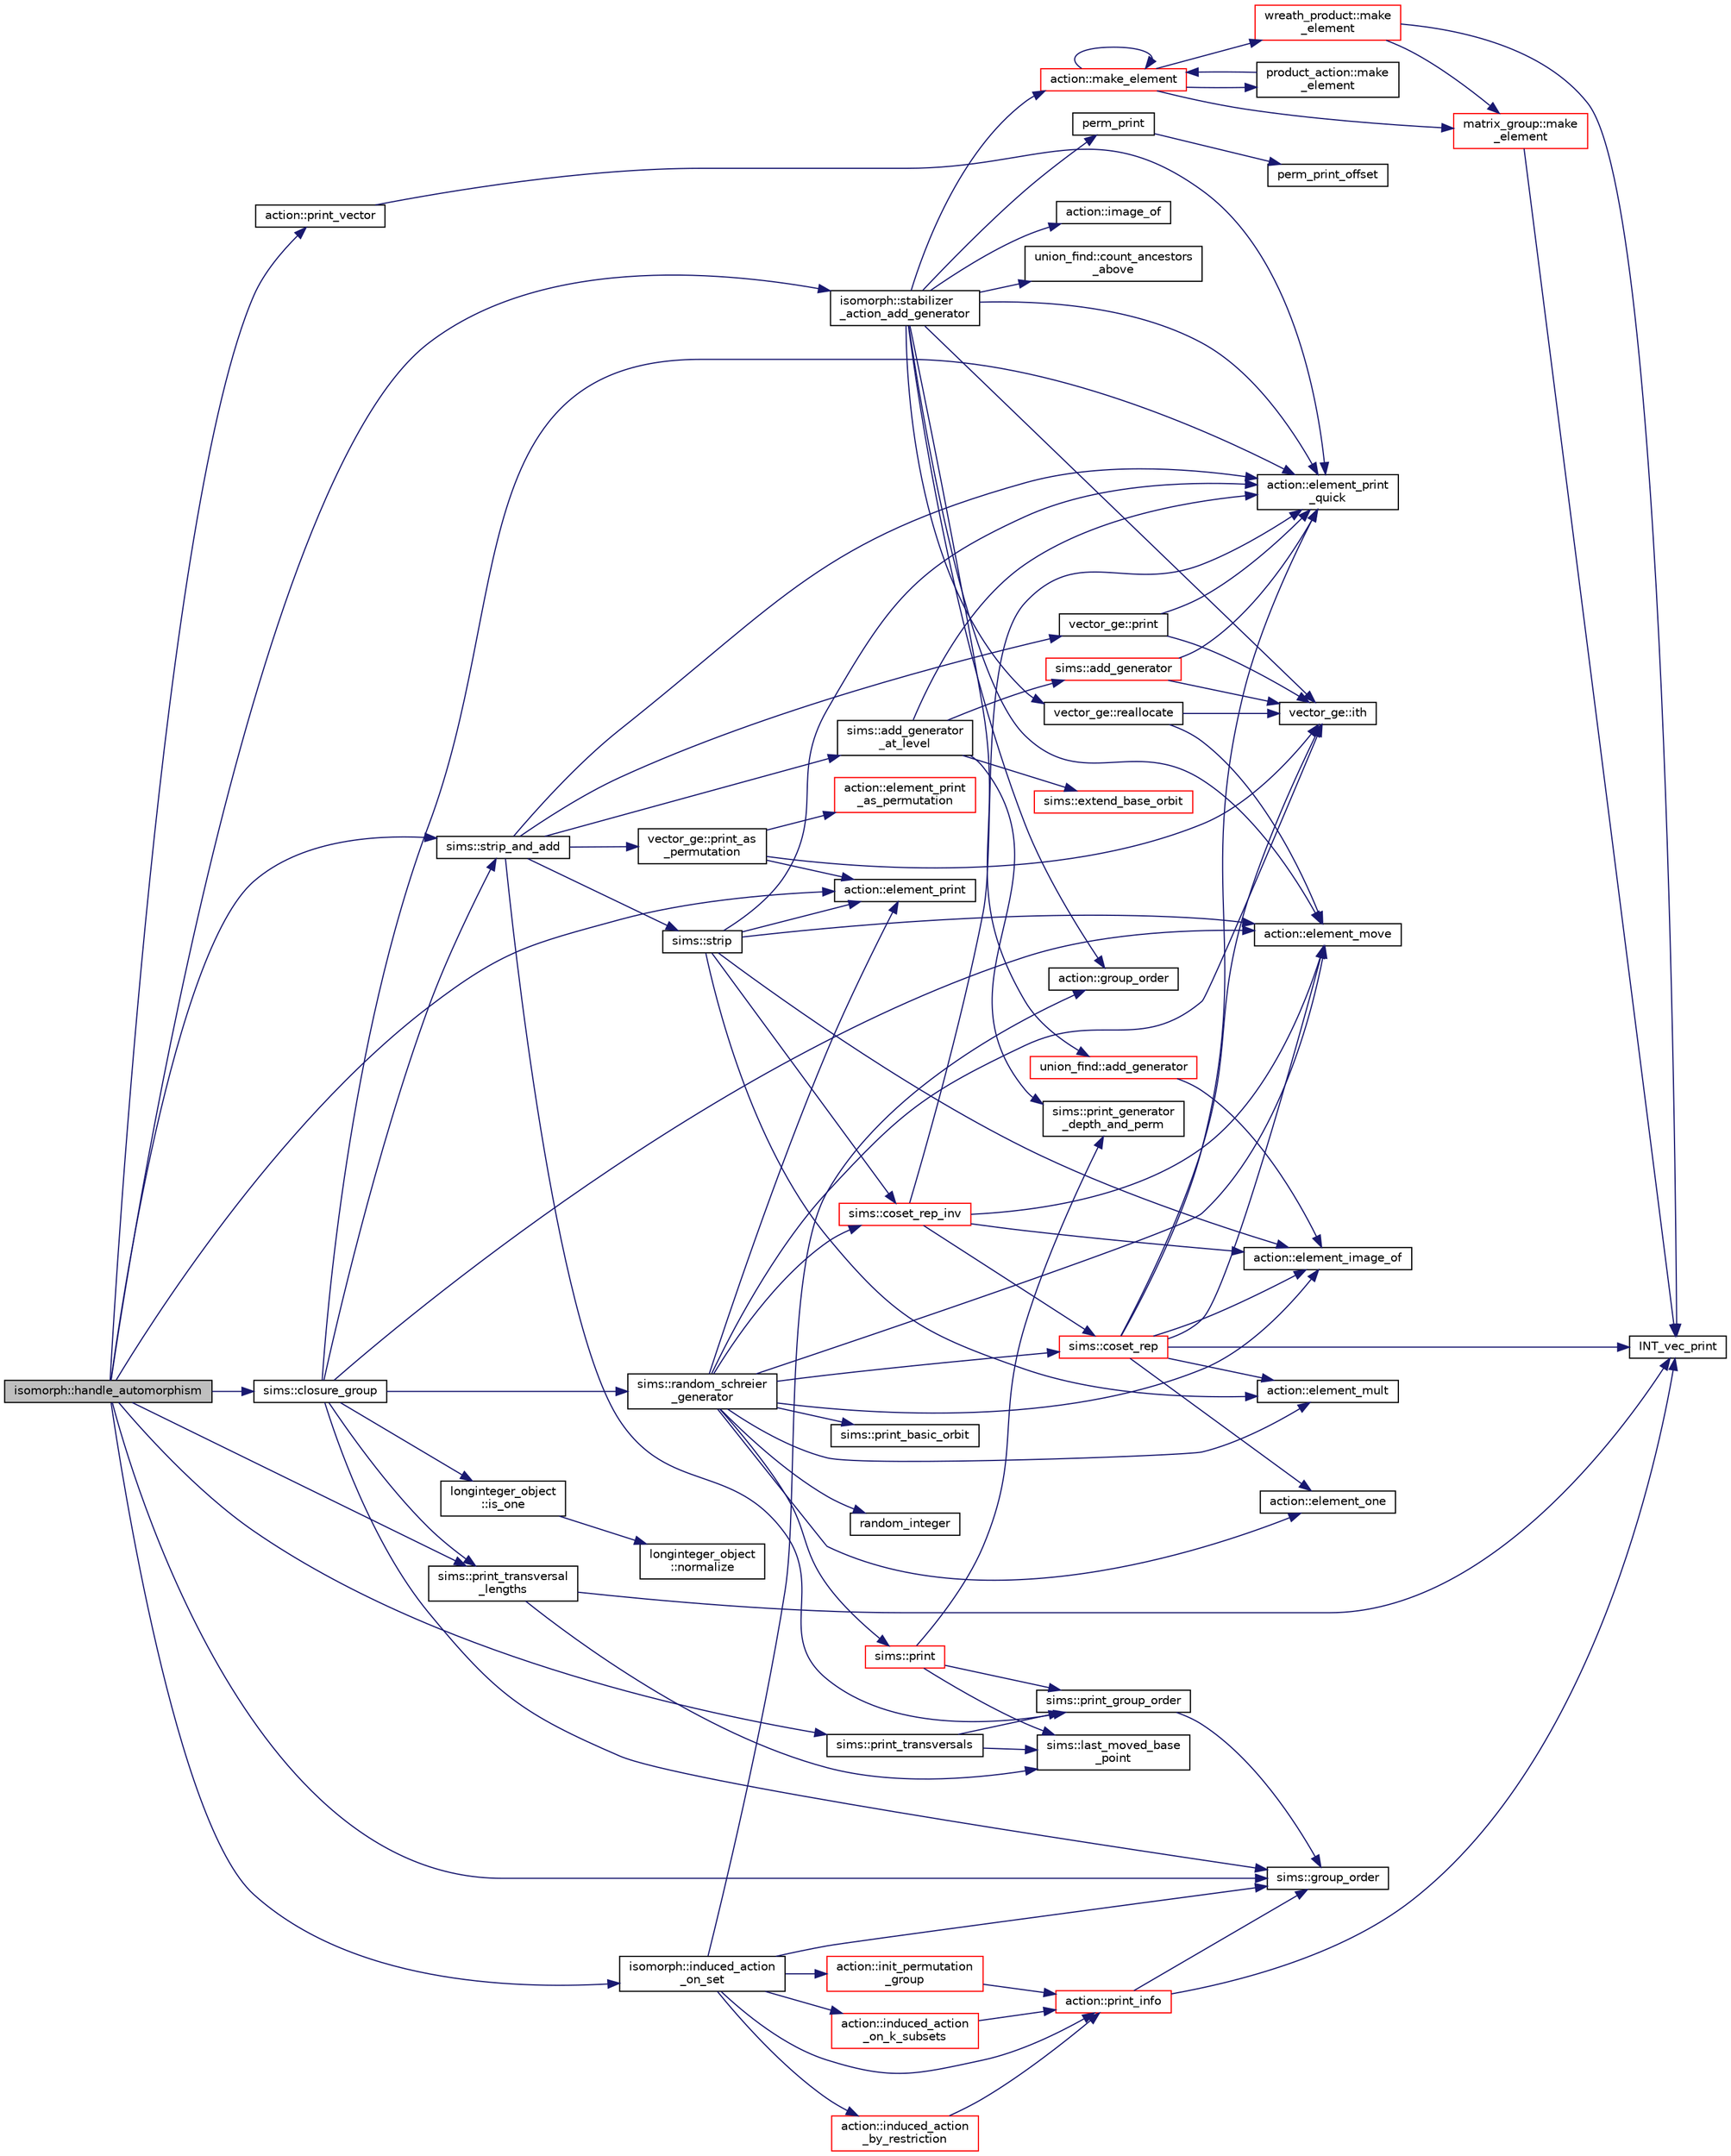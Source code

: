 digraph "isomorph::handle_automorphism"
{
  edge [fontname="Helvetica",fontsize="10",labelfontname="Helvetica",labelfontsize="10"];
  node [fontname="Helvetica",fontsize="10",shape=record];
  rankdir="LR";
  Node2781 [label="isomorph::handle_automorphism",height=0.2,width=0.4,color="black", fillcolor="grey75", style="filled", fontcolor="black"];
  Node2781 -> Node2782 [color="midnightblue",fontsize="10",style="solid",fontname="Helvetica"];
  Node2782 [label="action::element_print",height=0.2,width=0.4,color="black", fillcolor="white", style="filled",URL="$d2/d86/classaction.html#ae38c3ef3c1125213733d63c6fc3c40cd"];
  Node2781 -> Node2783 [color="midnightblue",fontsize="10",style="solid",fontname="Helvetica"];
  Node2783 [label="sims::group_order",height=0.2,width=0.4,color="black", fillcolor="white", style="filled",URL="$d9/df3/classsims.html#aa442445175656570fa35febbe790efad"];
  Node2781 -> Node2784 [color="midnightblue",fontsize="10",style="solid",fontname="Helvetica"];
  Node2784 [label="sims::strip_and_add",height=0.2,width=0.4,color="black", fillcolor="white", style="filled",URL="$d9/df3/classsims.html#a9b8596883351af7ca772a7b0866a4027"];
  Node2784 -> Node2785 [color="midnightblue",fontsize="10",style="solid",fontname="Helvetica"];
  Node2785 [label="sims::strip",height=0.2,width=0.4,color="black", fillcolor="white", style="filled",URL="$d9/df3/classsims.html#a4d902cab732ddf9f60788dda85b0a775"];
  Node2785 -> Node2786 [color="midnightblue",fontsize="10",style="solid",fontname="Helvetica"];
  Node2786 [label="action::element_print\l_quick",height=0.2,width=0.4,color="black", fillcolor="white", style="filled",URL="$d2/d86/classaction.html#a4844680cf6750396f76494a28655265b"];
  Node2785 -> Node2787 [color="midnightblue",fontsize="10",style="solid",fontname="Helvetica"];
  Node2787 [label="action::element_move",height=0.2,width=0.4,color="black", fillcolor="white", style="filled",URL="$d2/d86/classaction.html#a550947491bbb534d3d7951f50198a874"];
  Node2785 -> Node2788 [color="midnightblue",fontsize="10",style="solid",fontname="Helvetica"];
  Node2788 [label="action::element_image_of",height=0.2,width=0.4,color="black", fillcolor="white", style="filled",URL="$d2/d86/classaction.html#ae09559d4537a048fc860f8a74a31393d"];
  Node2785 -> Node2789 [color="midnightblue",fontsize="10",style="solid",fontname="Helvetica"];
  Node2789 [label="sims::coset_rep_inv",height=0.2,width=0.4,color="red", fillcolor="white", style="filled",URL="$d9/df3/classsims.html#a388f523d4ec997fce4e9ede924de99b9"];
  Node2789 -> Node2790 [color="midnightblue",fontsize="10",style="solid",fontname="Helvetica"];
  Node2790 [label="sims::coset_rep",height=0.2,width=0.4,color="red", fillcolor="white", style="filled",URL="$d9/df3/classsims.html#a3d669dba4d005cd2399388f27f44cd04"];
  Node2790 -> Node2793 [color="midnightblue",fontsize="10",style="solid",fontname="Helvetica"];
  Node2793 [label="INT_vec_print",height=0.2,width=0.4,color="black", fillcolor="white", style="filled",URL="$df/dbf/sajeeb_8_c.html#a79a5901af0b47dd0d694109543c027fe"];
  Node2790 -> Node2794 [color="midnightblue",fontsize="10",style="solid",fontname="Helvetica"];
  Node2794 [label="action::element_one",height=0.2,width=0.4,color="black", fillcolor="white", style="filled",URL="$d2/d86/classaction.html#a780a105daf04d6d1fe7e2f63b3c88e3b"];
  Node2790 -> Node2795 [color="midnightblue",fontsize="10",style="solid",fontname="Helvetica"];
  Node2795 [label="vector_ge::ith",height=0.2,width=0.4,color="black", fillcolor="white", style="filled",URL="$d4/d6e/classvector__ge.html#a1ff002e8b746a9beb119d57dcd4a15ff"];
  Node2790 -> Node2786 [color="midnightblue",fontsize="10",style="solid",fontname="Helvetica"];
  Node2790 -> Node2796 [color="midnightblue",fontsize="10",style="solid",fontname="Helvetica"];
  Node2796 [label="action::element_mult",height=0.2,width=0.4,color="black", fillcolor="white", style="filled",URL="$d2/d86/classaction.html#ae9e36b2cae1f0f7bd7144097fa9a34b3"];
  Node2790 -> Node2787 [color="midnightblue",fontsize="10",style="solid",fontname="Helvetica"];
  Node2790 -> Node2788 [color="midnightblue",fontsize="10",style="solid",fontname="Helvetica"];
  Node2789 -> Node2786 [color="midnightblue",fontsize="10",style="solid",fontname="Helvetica"];
  Node2789 -> Node2788 [color="midnightblue",fontsize="10",style="solid",fontname="Helvetica"];
  Node2789 -> Node2787 [color="midnightblue",fontsize="10",style="solid",fontname="Helvetica"];
  Node2785 -> Node2782 [color="midnightblue",fontsize="10",style="solid",fontname="Helvetica"];
  Node2785 -> Node2796 [color="midnightblue",fontsize="10",style="solid",fontname="Helvetica"];
  Node2784 -> Node2786 [color="midnightblue",fontsize="10",style="solid",fontname="Helvetica"];
  Node2784 -> Node2798 [color="midnightblue",fontsize="10",style="solid",fontname="Helvetica"];
  Node2798 [label="sims::add_generator\l_at_level",height=0.2,width=0.4,color="black", fillcolor="white", style="filled",URL="$d9/df3/classsims.html#ac9f0f17058381524d70645e9d6893e4d"];
  Node2798 -> Node2786 [color="midnightblue",fontsize="10",style="solid",fontname="Helvetica"];
  Node2798 -> Node2799 [color="midnightblue",fontsize="10",style="solid",fontname="Helvetica"];
  Node2799 [label="sims::add_generator",height=0.2,width=0.4,color="red", fillcolor="white", style="filled",URL="$d9/df3/classsims.html#add28c3fa3ed9825c7ccb4b1fb7ac22d4"];
  Node2799 -> Node2786 [color="midnightblue",fontsize="10",style="solid",fontname="Helvetica"];
  Node2799 -> Node2795 [color="midnightblue",fontsize="10",style="solid",fontname="Helvetica"];
  Node2798 -> Node2806 [color="midnightblue",fontsize="10",style="solid",fontname="Helvetica"];
  Node2806 [label="sims::print_generator\l_depth_and_perm",height=0.2,width=0.4,color="black", fillcolor="white", style="filled",URL="$d9/df3/classsims.html#a4630b82437f49635da45c5fc1953d919"];
  Node2798 -> Node2807 [color="midnightblue",fontsize="10",style="solid",fontname="Helvetica"];
  Node2807 [label="sims::extend_base_orbit",height=0.2,width=0.4,color="red", fillcolor="white", style="filled",URL="$d9/df3/classsims.html#a1ded039dbe83239f4e116fe5b84fdcea"];
  Node2784 -> Node2809 [color="midnightblue",fontsize="10",style="solid",fontname="Helvetica"];
  Node2809 [label="vector_ge::print",height=0.2,width=0.4,color="black", fillcolor="white", style="filled",URL="$d4/d6e/classvector__ge.html#a0d260cce035c20b32d7989c50670aa8a"];
  Node2809 -> Node2786 [color="midnightblue",fontsize="10",style="solid",fontname="Helvetica"];
  Node2809 -> Node2795 [color="midnightblue",fontsize="10",style="solid",fontname="Helvetica"];
  Node2784 -> Node2810 [color="midnightblue",fontsize="10",style="solid",fontname="Helvetica"];
  Node2810 [label="vector_ge::print_as\l_permutation",height=0.2,width=0.4,color="black", fillcolor="white", style="filled",URL="$d4/d6e/classvector__ge.html#ac62360340b6ad2484c121584465eeef2"];
  Node2810 -> Node2782 [color="midnightblue",fontsize="10",style="solid",fontname="Helvetica"];
  Node2810 -> Node2795 [color="midnightblue",fontsize="10",style="solid",fontname="Helvetica"];
  Node2810 -> Node2811 [color="midnightblue",fontsize="10",style="solid",fontname="Helvetica"];
  Node2811 [label="action::element_print\l_as_permutation",height=0.2,width=0.4,color="red", fillcolor="white", style="filled",URL="$d2/d86/classaction.html#a2975618a8203187b688a67c947150bb8"];
  Node2784 -> Node2818 [color="midnightblue",fontsize="10",style="solid",fontname="Helvetica"];
  Node2818 [label="sims::print_group_order",height=0.2,width=0.4,color="black", fillcolor="white", style="filled",URL="$d9/df3/classsims.html#a2fc3bfc40a993e0a6902374465304c0c"];
  Node2818 -> Node2783 [color="midnightblue",fontsize="10",style="solid",fontname="Helvetica"];
  Node2781 -> Node2819 [color="midnightblue",fontsize="10",style="solid",fontname="Helvetica"];
  Node2819 [label="sims::closure_group",height=0.2,width=0.4,color="black", fillcolor="white", style="filled",URL="$d9/df3/classsims.html#a7ecab5d843b1960ba9386e1b5dd41b95"];
  Node2819 -> Node2820 [color="midnightblue",fontsize="10",style="solid",fontname="Helvetica"];
  Node2820 [label="sims::print_transversal\l_lengths",height=0.2,width=0.4,color="black", fillcolor="white", style="filled",URL="$d9/df3/classsims.html#a122d9276cad4b4fbb8ea6f7831d43020"];
  Node2820 -> Node2793 [color="midnightblue",fontsize="10",style="solid",fontname="Helvetica"];
  Node2820 -> Node2821 [color="midnightblue",fontsize="10",style="solid",fontname="Helvetica"];
  Node2821 [label="sims::last_moved_base\l_point",height=0.2,width=0.4,color="black", fillcolor="white", style="filled",URL="$d9/df3/classsims.html#ab7549d6212df09ad5fdcc8b5edbe8806"];
  Node2819 -> Node2783 [color="midnightblue",fontsize="10",style="solid",fontname="Helvetica"];
  Node2819 -> Node2822 [color="midnightblue",fontsize="10",style="solid",fontname="Helvetica"];
  Node2822 [label="longinteger_object\l::is_one",height=0.2,width=0.4,color="black", fillcolor="white", style="filled",URL="$dd/d7e/classlonginteger__object.html#adeab597c8bb66f36eb085f046d1df656"];
  Node2822 -> Node2823 [color="midnightblue",fontsize="10",style="solid",fontname="Helvetica"];
  Node2823 [label="longinteger_object\l::normalize",height=0.2,width=0.4,color="black", fillcolor="white", style="filled",URL="$dd/d7e/classlonginteger__object.html#ae27040d862a5624e98fc9582daa889ee"];
  Node2819 -> Node2824 [color="midnightblue",fontsize="10",style="solid",fontname="Helvetica"];
  Node2824 [label="sims::random_schreier\l_generator",height=0.2,width=0.4,color="black", fillcolor="white", style="filled",URL="$d9/df3/classsims.html#aaa77048e586c36a7639fa61ff66e0a23"];
  Node2824 -> Node2794 [color="midnightblue",fontsize="10",style="solid",fontname="Helvetica"];
  Node2824 -> Node2825 [color="midnightblue",fontsize="10",style="solid",fontname="Helvetica"];
  Node2825 [label="random_integer",height=0.2,width=0.4,color="black", fillcolor="white", style="filled",URL="$d5/db4/io__and__os_8h.html#a509937846575424b1c8863e1bb96a766"];
  Node2824 -> Node2790 [color="midnightblue",fontsize="10",style="solid",fontname="Helvetica"];
  Node2824 -> Node2788 [color="midnightblue",fontsize="10",style="solid",fontname="Helvetica"];
  Node2824 -> Node2826 [color="midnightblue",fontsize="10",style="solid",fontname="Helvetica"];
  Node2826 [label="sims::print_basic_orbit",height=0.2,width=0.4,color="black", fillcolor="white", style="filled",URL="$d9/df3/classsims.html#ae777e80bb7cef4f757c701173f924a6d"];
  Node2824 -> Node2782 [color="midnightblue",fontsize="10",style="solid",fontname="Helvetica"];
  Node2824 -> Node2795 [color="midnightblue",fontsize="10",style="solid",fontname="Helvetica"];
  Node2824 -> Node2796 [color="midnightblue",fontsize="10",style="solid",fontname="Helvetica"];
  Node2824 -> Node2787 [color="midnightblue",fontsize="10",style="solid",fontname="Helvetica"];
  Node2824 -> Node2827 [color="midnightblue",fontsize="10",style="solid",fontname="Helvetica"];
  Node2827 [label="sims::print",height=0.2,width=0.4,color="red", fillcolor="white", style="filled",URL="$d9/df3/classsims.html#a93c3d22dc3ac6d78acc60bad65234944"];
  Node2827 -> Node2821 [color="midnightblue",fontsize="10",style="solid",fontname="Helvetica"];
  Node2827 -> Node2818 [color="midnightblue",fontsize="10",style="solid",fontname="Helvetica"];
  Node2827 -> Node2806 [color="midnightblue",fontsize="10",style="solid",fontname="Helvetica"];
  Node2824 -> Node2789 [color="midnightblue",fontsize="10",style="solid",fontname="Helvetica"];
  Node2819 -> Node2787 [color="midnightblue",fontsize="10",style="solid",fontname="Helvetica"];
  Node2819 -> Node2784 [color="midnightblue",fontsize="10",style="solid",fontname="Helvetica"];
  Node2819 -> Node2786 [color="midnightblue",fontsize="10",style="solid",fontname="Helvetica"];
  Node2781 -> Node2830 [color="midnightblue",fontsize="10",style="solid",fontname="Helvetica"];
  Node2830 [label="isomorph::stabilizer\l_action_add_generator",height=0.2,width=0.4,color="black", fillcolor="white", style="filled",URL="$d3/d5f/classisomorph.html#ae91af86c9c82cf9c5c7ee24a60e59460"];
  Node2830 -> Node2831 [color="midnightblue",fontsize="10",style="solid",fontname="Helvetica"];
  Node2831 [label="action::group_order",height=0.2,width=0.4,color="black", fillcolor="white", style="filled",URL="$d2/d86/classaction.html#ad1f69adb27041311d2e7be96e39388d4"];
  Node2830 -> Node2832 [color="midnightblue",fontsize="10",style="solid",fontname="Helvetica"];
  Node2832 [label="action::image_of",height=0.2,width=0.4,color="black", fillcolor="white", style="filled",URL="$d2/d86/classaction.html#a094e1e6414725c771c91ea0e92342de6"];
  Node2830 -> Node2786 [color="midnightblue",fontsize="10",style="solid",fontname="Helvetica"];
  Node2830 -> Node2833 [color="midnightblue",fontsize="10",style="solid",fontname="Helvetica"];
  Node2833 [label="perm_print",height=0.2,width=0.4,color="black", fillcolor="white", style="filled",URL="$d2/d7c/combinatorics_8_c.html#a2c7eee1361109e8c5b94921589815194"];
  Node2833 -> Node2813 [color="midnightblue",fontsize="10",style="solid",fontname="Helvetica"];
  Node2813 [label="perm_print_offset",height=0.2,width=0.4,color="black", fillcolor="white", style="filled",URL="$d2/d7c/combinatorics_8_c.html#ab87deef2ba9e4d2ce386a19eeaffecf3"];
  Node2830 -> Node2834 [color="midnightblue",fontsize="10",style="solid",fontname="Helvetica"];
  Node2834 [label="vector_ge::reallocate",height=0.2,width=0.4,color="black", fillcolor="white", style="filled",URL="$d4/d6e/classvector__ge.html#ab19fc29d1eaeca0daa2dd397819a701f"];
  Node2834 -> Node2795 [color="midnightblue",fontsize="10",style="solid",fontname="Helvetica"];
  Node2834 -> Node2787 [color="midnightblue",fontsize="10",style="solid",fontname="Helvetica"];
  Node2830 -> Node2835 [color="midnightblue",fontsize="10",style="solid",fontname="Helvetica"];
  Node2835 [label="action::make_element",height=0.2,width=0.4,color="red", fillcolor="white", style="filled",URL="$d2/d86/classaction.html#a920fa2a27583fb60bae10e7b282cdd1d"];
  Node2835 -> Node2836 [color="midnightblue",fontsize="10",style="solid",fontname="Helvetica"];
  Node2836 [label="product_action::make\l_element",height=0.2,width=0.4,color="black", fillcolor="white", style="filled",URL="$d8/d74/classproduct__action.html#a1d16f9f3a4be7b3ed6ce0825612a3cd8"];
  Node2836 -> Node2835 [color="midnightblue",fontsize="10",style="solid",fontname="Helvetica"];
  Node2835 -> Node2835 [color="midnightblue",fontsize="10",style="solid",fontname="Helvetica"];
  Node2835 -> Node2837 [color="midnightblue",fontsize="10",style="solid",fontname="Helvetica"];
  Node2837 [label="matrix_group::make\l_element",height=0.2,width=0.4,color="red", fillcolor="white", style="filled",URL="$d3/ded/classmatrix__group.html#adf67c0031ec58afbbc545e65a1cf6845"];
  Node2837 -> Node2793 [color="midnightblue",fontsize="10",style="solid",fontname="Helvetica"];
  Node2835 -> Node2862 [color="midnightblue",fontsize="10",style="solid",fontname="Helvetica"];
  Node2862 [label="wreath_product::make\l_element",height=0.2,width=0.4,color="red", fillcolor="white", style="filled",URL="$d8/dfa/classwreath__product.html#ac47838a579877034b1d2b4cd897625c1"];
  Node2862 -> Node2793 [color="midnightblue",fontsize="10",style="solid",fontname="Helvetica"];
  Node2862 -> Node2837 [color="midnightblue",fontsize="10",style="solid",fontname="Helvetica"];
  Node2830 -> Node2787 [color="midnightblue",fontsize="10",style="solid",fontname="Helvetica"];
  Node2830 -> Node2795 [color="midnightblue",fontsize="10",style="solid",fontname="Helvetica"];
  Node2830 -> Node2871 [color="midnightblue",fontsize="10",style="solid",fontname="Helvetica"];
  Node2871 [label="union_find::add_generator",height=0.2,width=0.4,color="red", fillcolor="white", style="filled",URL="$d1/dfb/classunion__find.html#a40d8a9f64ec55632cefd15df02bf7204"];
  Node2871 -> Node2788 [color="midnightblue",fontsize="10",style="solid",fontname="Helvetica"];
  Node2830 -> Node2876 [color="midnightblue",fontsize="10",style="solid",fontname="Helvetica"];
  Node2876 [label="union_find::count_ancestors\l_above",height=0.2,width=0.4,color="black", fillcolor="white", style="filled",URL="$d1/dfb/classunion__find.html#a5f30bf72e328168c13e4e68f7c2d4483"];
  Node2781 -> Node2877 [color="midnightblue",fontsize="10",style="solid",fontname="Helvetica"];
  Node2877 [label="action::print_vector",height=0.2,width=0.4,color="black", fillcolor="white", style="filled",URL="$d2/d86/classaction.html#a2c91e488a2fdc2b8b4e6f25dfc992929"];
  Node2877 -> Node2786 [color="midnightblue",fontsize="10",style="solid",fontname="Helvetica"];
  Node2781 -> Node2878 [color="midnightblue",fontsize="10",style="solid",fontname="Helvetica"];
  Node2878 [label="sims::print_transversals",height=0.2,width=0.4,color="black", fillcolor="white", style="filled",URL="$d9/df3/classsims.html#a77dbb9429e40ca83098f314bf0e3c44a"];
  Node2878 -> Node2818 [color="midnightblue",fontsize="10",style="solid",fontname="Helvetica"];
  Node2878 -> Node2821 [color="midnightblue",fontsize="10",style="solid",fontname="Helvetica"];
  Node2781 -> Node2820 [color="midnightblue",fontsize="10",style="solid",fontname="Helvetica"];
  Node2781 -> Node2879 [color="midnightblue",fontsize="10",style="solid",fontname="Helvetica"];
  Node2879 [label="isomorph::induced_action\l_on_set",height=0.2,width=0.4,color="black", fillcolor="white", style="filled",URL="$d3/d5f/classisomorph.html#a66a62f79a0f877b889ec5bd0c79392f1"];
  Node2879 -> Node2880 [color="midnightblue",fontsize="10",style="solid",fontname="Helvetica"];
  Node2880 [label="action::induced_action\l_by_restriction",height=0.2,width=0.4,color="red", fillcolor="white", style="filled",URL="$d2/d86/classaction.html#a37c21f74a97c921d882a308370c06357"];
  Node2880 -> Node2881 [color="midnightblue",fontsize="10",style="solid",fontname="Helvetica"];
  Node2881 [label="action::print_info",height=0.2,width=0.4,color="red", fillcolor="white", style="filled",URL="$d2/d86/classaction.html#a6f89e493e5c5a32e5c3b8963d438ce86"];
  Node2881 -> Node2793 [color="midnightblue",fontsize="10",style="solid",fontname="Helvetica"];
  Node2881 -> Node2783 [color="midnightblue",fontsize="10",style="solid",fontname="Helvetica"];
  Node2879 -> Node2831 [color="midnightblue",fontsize="10",style="solid",fontname="Helvetica"];
  Node2879 -> Node2783 [color="midnightblue",fontsize="10",style="solid",fontname="Helvetica"];
  Node2879 -> Node3308 [color="midnightblue",fontsize="10",style="solid",fontname="Helvetica"];
  Node3308 [label="action::init_permutation\l_group",height=0.2,width=0.4,color="red", fillcolor="white", style="filled",URL="$d2/d86/classaction.html#a339bbfc596572ec88071c5f5e0ce3f41"];
  Node3308 -> Node2881 [color="midnightblue",fontsize="10",style="solid",fontname="Helvetica"];
  Node2879 -> Node2881 [color="midnightblue",fontsize="10",style="solid",fontname="Helvetica"];
  Node2879 -> Node3354 [color="midnightblue",fontsize="10",style="solid",fontname="Helvetica"];
  Node3354 [label="action::induced_action\l_on_k_subsets",height=0.2,width=0.4,color="red", fillcolor="white", style="filled",URL="$d2/d86/classaction.html#a2eb6058853cffc4c099099e07ecbe612"];
  Node3354 -> Node2881 [color="midnightblue",fontsize="10",style="solid",fontname="Helvetica"];
}
